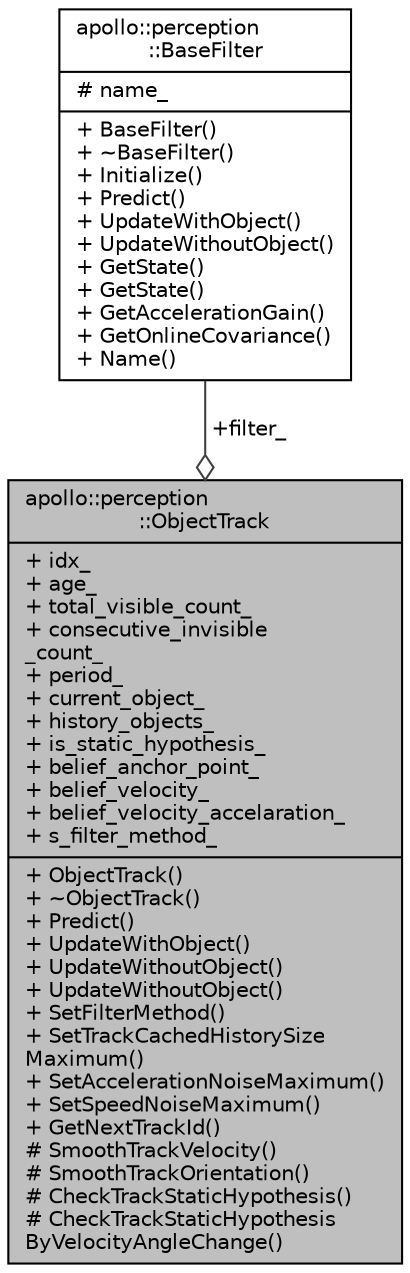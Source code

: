 digraph "apollo::perception::ObjectTrack"
{
  edge [fontname="Helvetica",fontsize="10",labelfontname="Helvetica",labelfontsize="10"];
  node [fontname="Helvetica",fontsize="10",shape=record];
  Node1 [label="{apollo::perception\l::ObjectTrack\n|+ idx_\l+ age_\l+ total_visible_count_\l+ consecutive_invisible\l_count_\l+ period_\l+ current_object_\l+ history_objects_\l+ is_static_hypothesis_\l+ belief_anchor_point_\l+ belief_velocity_\l+ belief_velocity_accelaration_\l+ s_filter_method_\l|+ ObjectTrack()\l+ ~ObjectTrack()\l+ Predict()\l+ UpdateWithObject()\l+ UpdateWithoutObject()\l+ UpdateWithoutObject()\l+ SetFilterMethod()\l+ SetTrackCachedHistorySize\lMaximum()\l+ SetAccelerationNoiseMaximum()\l+ SetSpeedNoiseMaximum()\l+ GetNextTrackId()\l# SmoothTrackVelocity()\l# SmoothTrackOrientation()\l# CheckTrackStaticHypothesis()\l# CheckTrackStaticHypothesis\lByVelocityAngleChange()\l}",height=0.2,width=0.4,color="black", fillcolor="grey75", style="filled" fontcolor="black"];
  Node2 -> Node1 [color="grey25",fontsize="10",style="solid",label=" +filter_" ,arrowhead="odiamond",fontname="Helvetica"];
  Node2 [label="{apollo::perception\l::BaseFilter\n|# name_\l|+ BaseFilter()\l+ ~BaseFilter()\l+ Initialize()\l+ Predict()\l+ UpdateWithObject()\l+ UpdateWithoutObject()\l+ GetState()\l+ GetState()\l+ GetAccelerationGain()\l+ GetOnlineCovariance()\l+ Name()\l}",height=0.2,width=0.4,color="black", fillcolor="white", style="filled",URL="$classapollo_1_1perception_1_1BaseFilter.html"];
}
